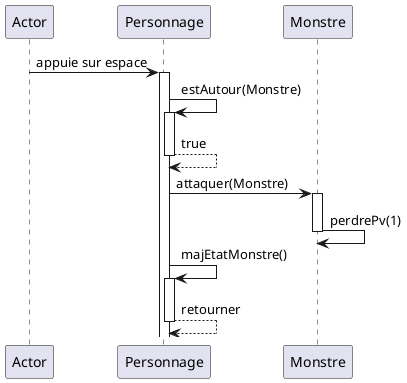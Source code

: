 @startuml
participant Actor
participant Personnage
participant Monstre
Actor -> Personnage : appuie sur espace
activate Personnage
Personnage -> Personnage : estAutour(Monstre)
activate Personnage
Personnage --> Personnage : true
deactivate Personnage
Personnage -> Monstre : attaquer(Monstre)
activate Monstre
Monstre -> Monstre : perdrePv(1)
deactivate Monstre
Personnage -> Personnage : majEtatMonstre()
activate Personnage
Personnage --> Personnage : retourner
deactivate Personnage
@enduml
